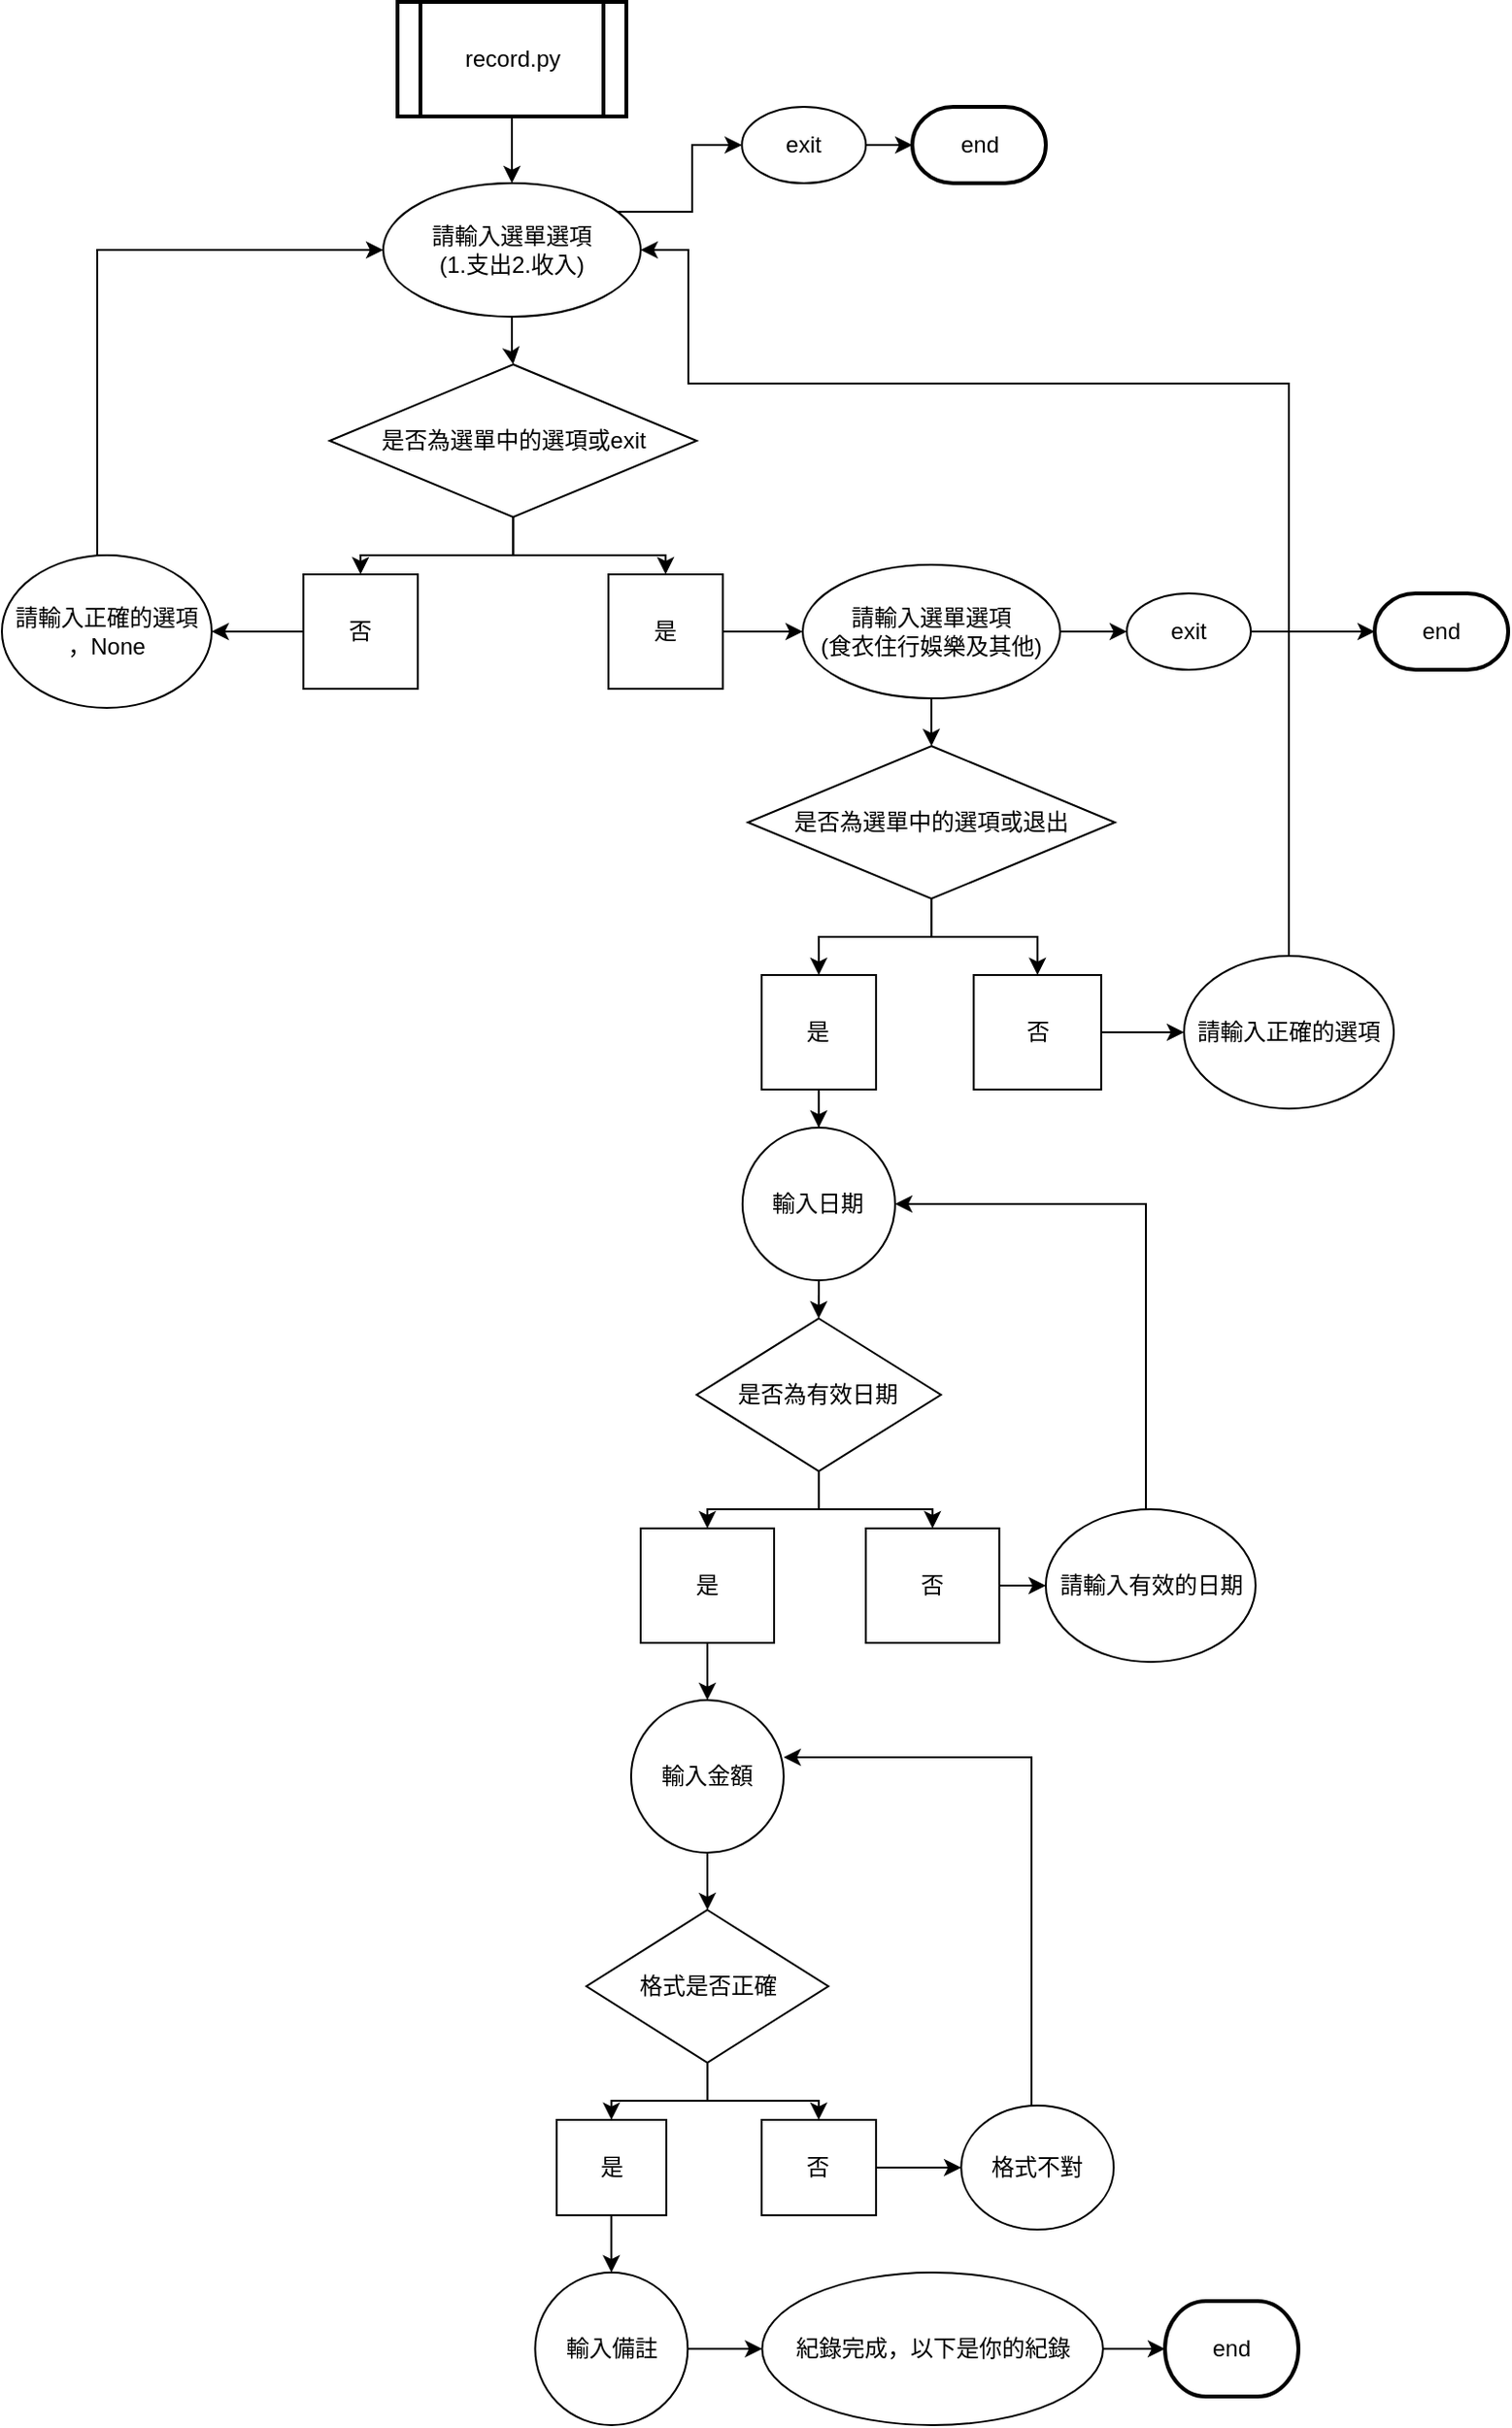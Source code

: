 <mxfile version="22.1.17" type="google">
  <diagram name="第 1 页" id="XhVBbXB2rd4mb4tAmZrr">
    <mxGraphModel grid="1" page="1" gridSize="10" guides="1" tooltips="1" connect="1" arrows="1" fold="1" pageScale="1" pageWidth="827" pageHeight="1169" math="0" shadow="0">
      <root>
        <mxCell id="0" />
        <mxCell id="1" parent="0" />
        <mxCell id="XigI7XdhHnTM3rSHAm6J-1" value="" style="edgeStyle=orthogonalEdgeStyle;rounded=0;orthogonalLoop=1;jettySize=auto;html=1;" edge="1" parent="1" source="XigI7XdhHnTM3rSHAm6J-2" target="XigI7XdhHnTM3rSHAm6J-8">
          <mxGeometry relative="1" as="geometry" />
        </mxCell>
        <mxCell id="XigI7XdhHnTM3rSHAm6J-2" value="&lt;font style=&quot;vertical-align: inherit;&quot;&gt;&lt;font style=&quot;vertical-align: inherit;&quot;&gt;record.py&lt;/font&gt;&lt;/font&gt;" style="shape=process;whiteSpace=wrap;html=1;backgroundOutline=1;strokeWidth=2;" vertex="1" parent="1">
          <mxGeometry x="157.5" y="250" width="120" height="60" as="geometry" />
        </mxCell>
        <mxCell id="XigI7XdhHnTM3rSHAm6J-3" value="" style="edgeStyle=orthogonalEdgeStyle;rounded=0;orthogonalLoop=1;jettySize=auto;html=1;" edge="1" parent="1" source="XigI7XdhHnTM3rSHAm6J-4" target="XigI7XdhHnTM3rSHAm6J-5">
          <mxGeometry relative="1" as="geometry" />
        </mxCell>
        <mxCell id="XigI7XdhHnTM3rSHAm6J-4" value="exit" style="ellipse;whiteSpace=wrap;html=1;" vertex="1" parent="1">
          <mxGeometry x="338.12" y="305" width="65" height="40" as="geometry" />
        </mxCell>
        <mxCell id="XigI7XdhHnTM3rSHAm6J-5" value="end" style="strokeWidth=2;html=1;shape=mxgraph.flowchart.terminator;whiteSpace=wrap;" vertex="1" parent="1">
          <mxGeometry x="427.5" y="305" width="70" height="40" as="geometry" />
        </mxCell>
        <mxCell id="XigI7XdhHnTM3rSHAm6J-6" value="" style="edgeStyle=orthogonalEdgeStyle;rounded=0;orthogonalLoop=1;jettySize=auto;html=1;" edge="1" parent="1" source="XigI7XdhHnTM3rSHAm6J-8" target="XigI7XdhHnTM3rSHAm6J-11">
          <mxGeometry relative="1" as="geometry" />
        </mxCell>
        <mxCell id="XigI7XdhHnTM3rSHAm6J-7" value="" style="edgeStyle=orthogonalEdgeStyle;rounded=0;orthogonalLoop=1;jettySize=auto;html=1;" edge="1" parent="1" source="XigI7XdhHnTM3rSHAm6J-8" target="XigI7XdhHnTM3rSHAm6J-4">
          <mxGeometry relative="1" as="geometry">
            <Array as="points">
              <mxPoint x="312" y="360" />
              <mxPoint x="312" y="325" />
            </Array>
          </mxGeometry>
        </mxCell>
        <mxCell id="XigI7XdhHnTM3rSHAm6J-8" value="請輸入選單選項&lt;br&gt;(1.支出2.收入)" style="ellipse;whiteSpace=wrap;html=1;" vertex="1" parent="1">
          <mxGeometry x="150" y="345" width="135" height="70" as="geometry" />
        </mxCell>
        <mxCell id="XigI7XdhHnTM3rSHAm6J-9" value="" style="edgeStyle=orthogonalEdgeStyle;rounded=0;orthogonalLoop=1;jettySize=auto;html=1;entryX=0.5;entryY=0;entryDx=0;entryDy=0;" edge="1" parent="1" source="XigI7XdhHnTM3rSHAm6J-11" target="XigI7XdhHnTM3rSHAm6J-13">
          <mxGeometry relative="1" as="geometry">
            <mxPoint x="218.1" y="610" as="targetPoint" />
          </mxGeometry>
        </mxCell>
        <mxCell id="XigI7XdhHnTM3rSHAm6J-10" value="" style="edgeStyle=orthogonalEdgeStyle;rounded=0;orthogonalLoop=1;jettySize=auto;html=1;entryX=0.5;entryY=0;entryDx=0;entryDy=0;" edge="1" parent="1" source="XigI7XdhHnTM3rSHAm6J-11" target="XigI7XdhHnTM3rSHAm6J-15">
          <mxGeometry relative="1" as="geometry">
            <mxPoint x="41.88" y="480" as="targetPoint" />
          </mxGeometry>
        </mxCell>
        <mxCell id="XigI7XdhHnTM3rSHAm6J-11" value="是否為選單中的選項或exit" style="rhombus;whiteSpace=wrap;html=1;" vertex="1" parent="1">
          <mxGeometry x="121.88" y="440" width="192.5" height="80" as="geometry" />
        </mxCell>
        <mxCell id="XigI7XdhHnTM3rSHAm6J-12" value="" style="edgeStyle=orthogonalEdgeStyle;rounded=0;orthogonalLoop=1;jettySize=auto;html=1;" edge="1" parent="1" source="XigI7XdhHnTM3rSHAm6J-13" target="XigI7XdhHnTM3rSHAm6J-20">
          <mxGeometry relative="1" as="geometry" />
        </mxCell>
        <mxCell id="XigI7XdhHnTM3rSHAm6J-13" value="是" style="whiteSpace=wrap;html=1;" vertex="1" parent="1">
          <mxGeometry x="268.13" y="550" width="60" height="60" as="geometry" />
        </mxCell>
        <mxCell id="XigI7XdhHnTM3rSHAm6J-14" value="" style="edgeStyle=orthogonalEdgeStyle;rounded=0;orthogonalLoop=1;jettySize=auto;html=1;" edge="1" parent="1" source="XigI7XdhHnTM3rSHAm6J-15" target="XigI7XdhHnTM3rSHAm6J-17">
          <mxGeometry relative="1" as="geometry" />
        </mxCell>
        <mxCell id="XigI7XdhHnTM3rSHAm6J-15" value="否" style="whiteSpace=wrap;html=1;" vertex="1" parent="1">
          <mxGeometry x="108.13" y="550" width="60" height="60" as="geometry" />
        </mxCell>
        <mxCell id="XigI7XdhHnTM3rSHAm6J-16" value="" style="edgeStyle=orthogonalEdgeStyle;rounded=0;orthogonalLoop=1;jettySize=auto;html=1;entryX=0;entryY=0.5;entryDx=0;entryDy=0;" edge="1" parent="1" source="XigI7XdhHnTM3rSHAm6J-17" target="XigI7XdhHnTM3rSHAm6J-8">
          <mxGeometry relative="1" as="geometry">
            <mxPoint x="340" y="175" as="targetPoint" />
            <Array as="points">
              <mxPoint y="380" />
            </Array>
          </mxGeometry>
        </mxCell>
        <mxCell id="XigI7XdhHnTM3rSHAm6J-17" value="請輸入正確的選項&lt;br&gt;，None" style="ellipse;whiteSpace=wrap;html=1;" vertex="1" parent="1">
          <mxGeometry x="-50" y="540" width="110" height="80" as="geometry" />
        </mxCell>
        <mxCell id="XigI7XdhHnTM3rSHAm6J-18" value="" style="edgeStyle=orthogonalEdgeStyle;rounded=0;orthogonalLoop=1;jettySize=auto;html=1;" edge="1" parent="1" source="XigI7XdhHnTM3rSHAm6J-20" target="XigI7XdhHnTM3rSHAm6J-23">
          <mxGeometry relative="1" as="geometry" />
        </mxCell>
        <mxCell id="XigI7XdhHnTM3rSHAm6J-19" value="" style="edgeStyle=orthogonalEdgeStyle;rounded=0;orthogonalLoop=1;jettySize=auto;html=1;" edge="1" parent="1" source="XigI7XdhHnTM3rSHAm6J-20" target="XigI7XdhHnTM3rSHAm6J-31">
          <mxGeometry relative="1" as="geometry" />
        </mxCell>
        <mxCell id="XigI7XdhHnTM3rSHAm6J-20" value="請輸入選單選項&lt;br&gt;(食衣住行娛樂及其他)" style="ellipse;whiteSpace=wrap;html=1;" vertex="1" parent="1">
          <mxGeometry x="370" y="545" width="135" height="70" as="geometry" />
        </mxCell>
        <mxCell id="XigI7XdhHnTM3rSHAm6J-21" value="" style="edgeStyle=orthogonalEdgeStyle;rounded=0;orthogonalLoop=1;jettySize=auto;html=1;" edge="1" parent="1" source="XigI7XdhHnTM3rSHAm6J-23" target="XigI7XdhHnTM3rSHAm6J-27">
          <mxGeometry relative="1" as="geometry" />
        </mxCell>
        <mxCell id="XigI7XdhHnTM3rSHAm6J-22" value="" style="edgeStyle=orthogonalEdgeStyle;rounded=0;orthogonalLoop=1;jettySize=auto;html=1;entryX=0.5;entryY=0;entryDx=0;entryDy=0;" edge="1" parent="1" source="XigI7XdhHnTM3rSHAm6J-23" target="XigI7XdhHnTM3rSHAm6J-25">
          <mxGeometry relative="1" as="geometry">
            <mxPoint x="225" y="680" as="targetPoint" />
          </mxGeometry>
        </mxCell>
        <mxCell id="XigI7XdhHnTM3rSHAm6J-23" value="&lt;font style=&quot;vertical-align: inherit;&quot;&gt;&lt;font style=&quot;vertical-align: inherit;&quot;&gt;是否為選單中的選項或退出&lt;/font&gt;&lt;/font&gt;" style="rhombus;whiteSpace=wrap;html=1;" vertex="1" parent="1">
          <mxGeometry x="341.25" y="640" width="192.5" height="80" as="geometry" />
        </mxCell>
        <mxCell id="XigI7XdhHnTM3rSHAm6J-24" value="" style="edgeStyle=orthogonalEdgeStyle;rounded=0;orthogonalLoop=1;jettySize=auto;html=1;" edge="1" parent="1" source="XigI7XdhHnTM3rSHAm6J-25" target="XigI7XdhHnTM3rSHAm6J-34">
          <mxGeometry relative="1" as="geometry" />
        </mxCell>
        <mxCell id="XigI7XdhHnTM3rSHAm6J-25" value="是" style="whiteSpace=wrap;html=1;" vertex="1" parent="1">
          <mxGeometry x="348.44" y="760" width="60" height="60" as="geometry" />
        </mxCell>
        <mxCell id="XigI7XdhHnTM3rSHAm6J-26" value="" style="edgeStyle=orthogonalEdgeStyle;rounded=0;orthogonalLoop=1;jettySize=auto;html=1;" edge="1" parent="1" source="XigI7XdhHnTM3rSHAm6J-27" target="XigI7XdhHnTM3rSHAm6J-29">
          <mxGeometry relative="1" as="geometry" />
        </mxCell>
        <mxCell id="XigI7XdhHnTM3rSHAm6J-27" value="否" style="whiteSpace=wrap;html=1;" vertex="1" parent="1">
          <mxGeometry x="459.69" y="760" width="66.87" height="60" as="geometry" />
        </mxCell>
        <mxCell id="XigI7XdhHnTM3rSHAm6J-28" value="" style="edgeStyle=orthogonalEdgeStyle;rounded=0;orthogonalLoop=1;jettySize=auto;html=1;entryX=1;entryY=0.5;entryDx=0;entryDy=0;" edge="1" parent="1" source="XigI7XdhHnTM3rSHAm6J-29" target="XigI7XdhHnTM3rSHAm6J-8">
          <mxGeometry relative="1" as="geometry">
            <mxPoint x="625" y="660" as="targetPoint" />
            <Array as="points">
              <mxPoint x="625" y="450" />
              <mxPoint x="310" y="450" />
              <mxPoint x="310" y="380" />
            </Array>
          </mxGeometry>
        </mxCell>
        <mxCell id="XigI7XdhHnTM3rSHAm6J-29" value="請輸入正確的選項" style="ellipse;whiteSpace=wrap;html=1;" vertex="1" parent="1">
          <mxGeometry x="570" y="750" width="110" height="80" as="geometry" />
        </mxCell>
        <mxCell id="XigI7XdhHnTM3rSHAm6J-30" value="" style="edgeStyle=orthogonalEdgeStyle;rounded=0;orthogonalLoop=1;jettySize=auto;html=1;" edge="1" parent="1" source="XigI7XdhHnTM3rSHAm6J-31" target="XigI7XdhHnTM3rSHAm6J-32">
          <mxGeometry relative="1" as="geometry" />
        </mxCell>
        <mxCell id="XigI7XdhHnTM3rSHAm6J-31" value="exit" style="ellipse;whiteSpace=wrap;html=1;" vertex="1" parent="1">
          <mxGeometry x="540" y="560" width="65" height="40" as="geometry" />
        </mxCell>
        <mxCell id="XigI7XdhHnTM3rSHAm6J-32" value="end" style="strokeWidth=2;html=1;shape=mxgraph.flowchart.terminator;whiteSpace=wrap;" vertex="1" parent="1">
          <mxGeometry x="670" y="560" width="70" height="40" as="geometry" />
        </mxCell>
        <mxCell id="XigI7XdhHnTM3rSHAm6J-33" value="" style="edgeStyle=orthogonalEdgeStyle;rounded=0;orthogonalLoop=1;jettySize=auto;html=1;" edge="1" parent="1" source="XigI7XdhHnTM3rSHAm6J-34" target="XigI7XdhHnTM3rSHAm6J-37">
          <mxGeometry relative="1" as="geometry" />
        </mxCell>
        <mxCell id="XigI7XdhHnTM3rSHAm6J-34" value="輸入日期" style="ellipse;whiteSpace=wrap;html=1;" vertex="1" parent="1">
          <mxGeometry x="338.44" y="840" width="80" height="80" as="geometry" />
        </mxCell>
        <mxCell id="XigI7XdhHnTM3rSHAm6J-35" value="" style="edgeStyle=orthogonalEdgeStyle;rounded=0;orthogonalLoop=1;jettySize=auto;html=1;" edge="1" parent="1" source="XigI7XdhHnTM3rSHAm6J-37" target="XigI7XdhHnTM3rSHAm6J-41">
          <mxGeometry relative="1" as="geometry" />
        </mxCell>
        <mxCell id="XigI7XdhHnTM3rSHAm6J-36" value="" style="edgeStyle=orthogonalEdgeStyle;rounded=0;orthogonalLoop=1;jettySize=auto;html=1;" edge="1" parent="1" source="XigI7XdhHnTM3rSHAm6J-37" target="XigI7XdhHnTM3rSHAm6J-39">
          <mxGeometry relative="1" as="geometry">
            <mxPoint x="230.32" y="980" as="targetPoint" />
          </mxGeometry>
        </mxCell>
        <mxCell id="XigI7XdhHnTM3rSHAm6J-37" value="是否為有效日期" style="rhombus;whiteSpace=wrap;html=1;" vertex="1" parent="1">
          <mxGeometry x="314.38" y="940" width="128.12" height="80" as="geometry" />
        </mxCell>
        <mxCell id="XigI7XdhHnTM3rSHAm6J-38" value="" style="edgeStyle=orthogonalEdgeStyle;rounded=0;orthogonalLoop=1;jettySize=auto;html=1;" edge="1" parent="1" source="XigI7XdhHnTM3rSHAm6J-39" target="XigI7XdhHnTM3rSHAm6J-45">
          <mxGeometry relative="1" as="geometry" />
        </mxCell>
        <mxCell id="XigI7XdhHnTM3rSHAm6J-39" value="是" style="whiteSpace=wrap;html=1;" vertex="1" parent="1">
          <mxGeometry x="285" y="1050" width="70" height="60" as="geometry" />
        </mxCell>
        <mxCell id="XigI7XdhHnTM3rSHAm6J-40" value="" style="edgeStyle=orthogonalEdgeStyle;rounded=0;orthogonalLoop=1;jettySize=auto;html=1;" edge="1" parent="1" source="XigI7XdhHnTM3rSHAm6J-41" target="XigI7XdhHnTM3rSHAm6J-43">
          <mxGeometry relative="1" as="geometry" />
        </mxCell>
        <mxCell id="XigI7XdhHnTM3rSHAm6J-41" value="否" style="whiteSpace=wrap;html=1;" vertex="1" parent="1">
          <mxGeometry x="403.12" y="1050" width="70" height="60" as="geometry" />
        </mxCell>
        <mxCell id="XigI7XdhHnTM3rSHAm6J-42" value="" style="edgeStyle=orthogonalEdgeStyle;rounded=0;orthogonalLoop=1;jettySize=auto;html=1;entryX=1;entryY=0.5;entryDx=0;entryDy=0;" edge="1" parent="1" source="XigI7XdhHnTM3rSHAm6J-43" target="XigI7XdhHnTM3rSHAm6J-34">
          <mxGeometry relative="1" as="geometry">
            <mxPoint x="552.5" y="960" as="targetPoint" />
            <Array as="points">
              <mxPoint x="550" y="880" />
            </Array>
          </mxGeometry>
        </mxCell>
        <mxCell id="XigI7XdhHnTM3rSHAm6J-43" value="請輸入有效的日期" style="ellipse;whiteSpace=wrap;html=1;" vertex="1" parent="1">
          <mxGeometry x="497.5" y="1040" width="110" height="80" as="geometry" />
        </mxCell>
        <mxCell id="XigI7XdhHnTM3rSHAm6J-44" value="" style="edgeStyle=orthogonalEdgeStyle;rounded=0;orthogonalLoop=1;jettySize=auto;html=1;" edge="1" parent="1" source="XigI7XdhHnTM3rSHAm6J-45" target="XigI7XdhHnTM3rSHAm6J-48">
          <mxGeometry relative="1" as="geometry" />
        </mxCell>
        <mxCell id="XigI7XdhHnTM3rSHAm6J-45" value="輸入金額" style="ellipse;whiteSpace=wrap;html=1;" vertex="1" parent="1">
          <mxGeometry x="280" y="1140" width="80" height="80" as="geometry" />
        </mxCell>
        <mxCell id="XigI7XdhHnTM3rSHAm6J-46" value="" style="edgeStyle=orthogonalEdgeStyle;rounded=0;orthogonalLoop=1;jettySize=auto;html=1;" edge="1" parent="1" source="XigI7XdhHnTM3rSHAm6J-48" target="XigI7XdhHnTM3rSHAm6J-52">
          <mxGeometry relative="1" as="geometry" />
        </mxCell>
        <mxCell id="XigI7XdhHnTM3rSHAm6J-47" value="" style="edgeStyle=orthogonalEdgeStyle;rounded=0;orthogonalLoop=1;jettySize=auto;html=1;entryX=0.5;entryY=0;entryDx=0;entryDy=0;" edge="1" parent="1" source="XigI7XdhHnTM3rSHAm6J-48" target="XigI7XdhHnTM3rSHAm6J-50">
          <mxGeometry relative="1" as="geometry">
            <mxPoint x="176.56" y="1290" as="targetPoint" />
          </mxGeometry>
        </mxCell>
        <mxCell id="XigI7XdhHnTM3rSHAm6J-48" value="格式是否正確" style="rhombus;whiteSpace=wrap;html=1;" vertex="1" parent="1">
          <mxGeometry x="256.56" y="1250" width="126.88" height="80" as="geometry" />
        </mxCell>
        <mxCell id="XigI7XdhHnTM3rSHAm6J-49" value="" style="edgeStyle=orthogonalEdgeStyle;rounded=0;orthogonalLoop=1;jettySize=auto;html=1;" edge="1" parent="1" source="XigI7XdhHnTM3rSHAm6J-50" target="XigI7XdhHnTM3rSHAm6J-56">
          <mxGeometry relative="1" as="geometry" />
        </mxCell>
        <mxCell id="XigI7XdhHnTM3rSHAm6J-50" value="是" style="whiteSpace=wrap;html=1;" vertex="1" parent="1">
          <mxGeometry x="240.94" y="1360" width="57.5" height="50" as="geometry" />
        </mxCell>
        <mxCell id="XigI7XdhHnTM3rSHAm6J-51" value="" style="edgeStyle=orthogonalEdgeStyle;rounded=0;orthogonalLoop=1;jettySize=auto;html=1;" edge="1" parent="1" source="XigI7XdhHnTM3rSHAm6J-52" target="XigI7XdhHnTM3rSHAm6J-54">
          <mxGeometry relative="1" as="geometry" />
        </mxCell>
        <mxCell id="XigI7XdhHnTM3rSHAm6J-52" value="否" style="whiteSpace=wrap;html=1;" vertex="1" parent="1">
          <mxGeometry x="348.44" y="1360" width="60" height="50" as="geometry" />
        </mxCell>
        <mxCell id="XigI7XdhHnTM3rSHAm6J-53" value="" style="edgeStyle=orthogonalEdgeStyle;rounded=0;orthogonalLoop=1;jettySize=auto;html=1;entryX=1;entryY=0.375;entryDx=0;entryDy=0;entryPerimeter=0;" edge="1" parent="1" source="XigI7XdhHnTM3rSHAm6J-54" target="XigI7XdhHnTM3rSHAm6J-45">
          <mxGeometry relative="1" as="geometry">
            <mxPoint x="493.13" y="1272.5" as="targetPoint" />
            <Array as="points">
              <mxPoint x="490" y="1170" />
            </Array>
          </mxGeometry>
        </mxCell>
        <mxCell id="XigI7XdhHnTM3rSHAm6J-54" value="格式不對" style="ellipse;whiteSpace=wrap;html=1;" vertex="1" parent="1">
          <mxGeometry x="453.13" y="1352.5" width="80" height="65" as="geometry" />
        </mxCell>
        <mxCell id="XigI7XdhHnTM3rSHAm6J-55" value="" style="edgeStyle=orthogonalEdgeStyle;rounded=0;orthogonalLoop=1;jettySize=auto;html=1;" edge="1" parent="1" source="XigI7XdhHnTM3rSHAm6J-56" target="XigI7XdhHnTM3rSHAm6J-58">
          <mxGeometry relative="1" as="geometry" />
        </mxCell>
        <mxCell id="XigI7XdhHnTM3rSHAm6J-56" value="輸入備註" style="ellipse;whiteSpace=wrap;html=1;" vertex="1" parent="1">
          <mxGeometry x="229.69" y="1440" width="80" height="80" as="geometry" />
        </mxCell>
        <mxCell id="XigI7XdhHnTM3rSHAm6J-57" value="" style="edgeStyle=orthogonalEdgeStyle;rounded=0;orthogonalLoop=1;jettySize=auto;html=1;" edge="1" parent="1" source="XigI7XdhHnTM3rSHAm6J-58" target="XigI7XdhHnTM3rSHAm6J-59">
          <mxGeometry relative="1" as="geometry" />
        </mxCell>
        <mxCell id="XigI7XdhHnTM3rSHAm6J-58" value="紀錄完成，以下是你的紀錄" style="ellipse;whiteSpace=wrap;html=1;" vertex="1" parent="1">
          <mxGeometry x="348.74" y="1440" width="178.75" height="80" as="geometry" />
        </mxCell>
        <mxCell id="XigI7XdhHnTM3rSHAm6J-59" value="end" style="strokeWidth=2;html=1;shape=mxgraph.flowchart.terminator;whiteSpace=wrap;" vertex="1" parent="1">
          <mxGeometry x="560" y="1455" width="70" height="50" as="geometry" />
        </mxCell>
      </root>
    </mxGraphModel>
  </diagram>
</mxfile>
